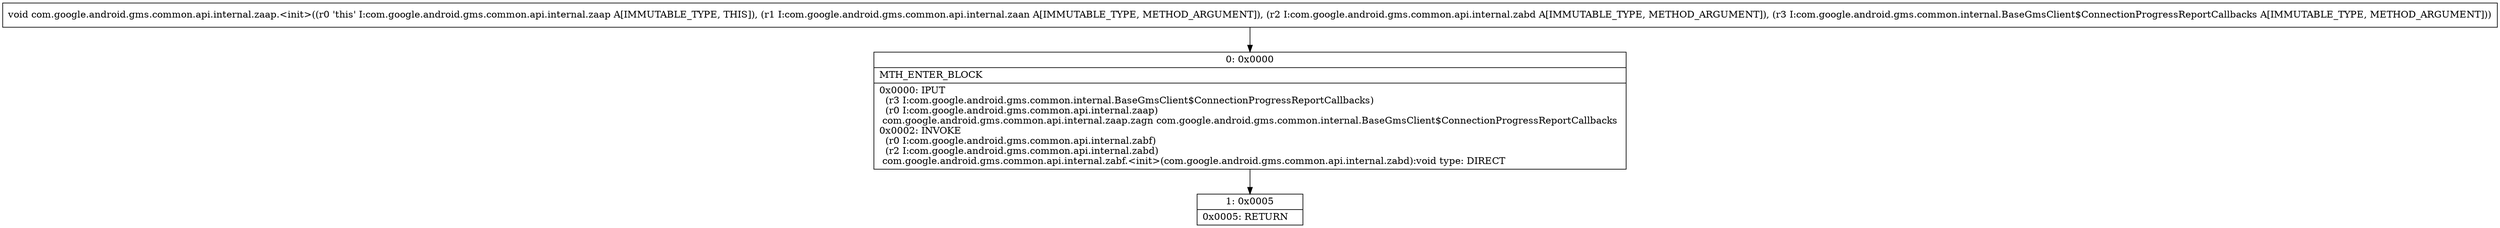 digraph "CFG forcom.google.android.gms.common.api.internal.zaap.\<init\>(Lcom\/google\/android\/gms\/common\/api\/internal\/zaan;Lcom\/google\/android\/gms\/common\/api\/internal\/zabd;Lcom\/google\/android\/gms\/common\/internal\/BaseGmsClient$ConnectionProgressReportCallbacks;)V" {
Node_0 [shape=record,label="{0\:\ 0x0000|MTH_ENTER_BLOCK\l|0x0000: IPUT  \l  (r3 I:com.google.android.gms.common.internal.BaseGmsClient$ConnectionProgressReportCallbacks)\l  (r0 I:com.google.android.gms.common.api.internal.zaap)\l com.google.android.gms.common.api.internal.zaap.zagn com.google.android.gms.common.internal.BaseGmsClient$ConnectionProgressReportCallbacks \l0x0002: INVOKE  \l  (r0 I:com.google.android.gms.common.api.internal.zabf)\l  (r2 I:com.google.android.gms.common.api.internal.zabd)\l com.google.android.gms.common.api.internal.zabf.\<init\>(com.google.android.gms.common.api.internal.zabd):void type: DIRECT \l}"];
Node_1 [shape=record,label="{1\:\ 0x0005|0x0005: RETURN   \l}"];
MethodNode[shape=record,label="{void com.google.android.gms.common.api.internal.zaap.\<init\>((r0 'this' I:com.google.android.gms.common.api.internal.zaap A[IMMUTABLE_TYPE, THIS]), (r1 I:com.google.android.gms.common.api.internal.zaan A[IMMUTABLE_TYPE, METHOD_ARGUMENT]), (r2 I:com.google.android.gms.common.api.internal.zabd A[IMMUTABLE_TYPE, METHOD_ARGUMENT]), (r3 I:com.google.android.gms.common.internal.BaseGmsClient$ConnectionProgressReportCallbacks A[IMMUTABLE_TYPE, METHOD_ARGUMENT])) }"];
MethodNode -> Node_0;
Node_0 -> Node_1;
}

